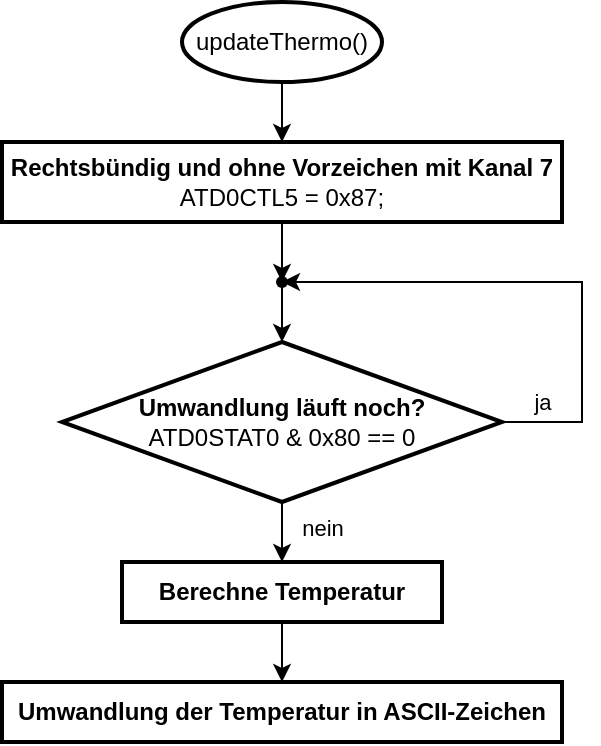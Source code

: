 <mxfile version="22.1.4" type="device">
  <diagram name="Page-1" id="nMwopR3PWUHDk6i8-2b6">
    <mxGraphModel dx="819" dy="462" grid="1" gridSize="10" guides="1" tooltips="1" connect="1" arrows="1" fold="1" page="1" pageScale="1" pageWidth="850" pageHeight="1100" math="0" shadow="0">
      <root>
        <mxCell id="0" />
        <mxCell id="1" parent="0" />
        <mxCell id="A61jdAnsFOeJqoYzrztl-4" value="" style="edgeStyle=orthogonalEdgeStyle;rounded=0;orthogonalLoop=1;jettySize=auto;html=1;" edge="1" parent="1" source="A61jdAnsFOeJqoYzrztl-2" target="A61jdAnsFOeJqoYzrztl-3">
          <mxGeometry relative="1" as="geometry" />
        </mxCell>
        <mxCell id="A61jdAnsFOeJqoYzrztl-2" value="updateThermo()" style="ellipse;whiteSpace=wrap;html=1;strokeWidth=2;" vertex="1" parent="1">
          <mxGeometry x="320" y="80" width="100" height="40" as="geometry" />
        </mxCell>
        <mxCell id="A61jdAnsFOeJqoYzrztl-3" value="&lt;div&gt;&lt;b&gt;Rechtsbündig und ohne Vorzeichen mit Kanal 7&lt;/b&gt;&lt;br&gt;&lt;/div&gt;&lt;div&gt;ATD0CTL5 = 0x87;&lt;/div&gt;" style="rounded=0;whiteSpace=wrap;html=1;strokeWidth=2;" vertex="1" parent="1">
          <mxGeometry x="230" y="150" width="280" height="40" as="geometry" />
        </mxCell>
        <mxCell id="A61jdAnsFOeJqoYzrztl-6" style="edgeStyle=orthogonalEdgeStyle;rounded=0;orthogonalLoop=1;jettySize=auto;html=1;" edge="1" parent="1" source="A61jdAnsFOeJqoYzrztl-5" target="A61jdAnsFOeJqoYzrztl-7">
          <mxGeometry relative="1" as="geometry">
            <mxPoint x="500" y="240" as="targetPoint" />
            <Array as="points">
              <mxPoint x="520" y="290" />
              <mxPoint x="520" y="220" />
            </Array>
          </mxGeometry>
        </mxCell>
        <mxCell id="A61jdAnsFOeJqoYzrztl-10" value="ja" style="edgeLabel;html=1;align=center;verticalAlign=middle;resizable=0;points=[];" vertex="1" connectable="0" parent="A61jdAnsFOeJqoYzrztl-6">
          <mxGeometry x="-0.825" y="1" relative="1" as="geometry">
            <mxPoint x="-3" y="-9" as="offset" />
          </mxGeometry>
        </mxCell>
        <mxCell id="A61jdAnsFOeJqoYzrztl-12" value="" style="edgeStyle=orthogonalEdgeStyle;rounded=0;orthogonalLoop=1;jettySize=auto;html=1;" edge="1" parent="1" source="A61jdAnsFOeJqoYzrztl-5" target="A61jdAnsFOeJqoYzrztl-11">
          <mxGeometry relative="1" as="geometry" />
        </mxCell>
        <mxCell id="A61jdAnsFOeJqoYzrztl-13" value="nein" style="edgeLabel;html=1;align=center;verticalAlign=middle;resizable=0;points=[];" vertex="1" connectable="0" parent="A61jdAnsFOeJqoYzrztl-12">
          <mxGeometry x="0.074" y="-1" relative="1" as="geometry">
            <mxPoint x="19" as="offset" />
          </mxGeometry>
        </mxCell>
        <mxCell id="A61jdAnsFOeJqoYzrztl-5" value="&lt;div&gt;&lt;b&gt;Umwandlung läuft noch?&lt;br&gt;&lt;/b&gt;&lt;/div&gt;&lt;div&gt;ATD0STAT0 &amp;amp; 0x80 == 0&lt;br&gt;&lt;/div&gt;" style="rhombus;whiteSpace=wrap;html=1;strokeWidth=2;" vertex="1" parent="1">
          <mxGeometry x="260" y="250" width="220" height="80" as="geometry" />
        </mxCell>
        <mxCell id="A61jdAnsFOeJqoYzrztl-8" value="" style="edgeStyle=orthogonalEdgeStyle;rounded=0;orthogonalLoop=1;jettySize=auto;html=1;" edge="1" parent="1" source="A61jdAnsFOeJqoYzrztl-7" target="A61jdAnsFOeJqoYzrztl-5">
          <mxGeometry relative="1" as="geometry" />
        </mxCell>
        <mxCell id="A61jdAnsFOeJqoYzrztl-7" value="" style="shape=waypoint;sketch=0;fillStyle=solid;size=6;pointerEvents=1;points=[];fillColor=none;resizable=0;rotatable=0;perimeter=centerPerimeter;snapToPoint=1;" vertex="1" parent="1">
          <mxGeometry x="360" y="210" width="20" height="20" as="geometry" />
        </mxCell>
        <mxCell id="A61jdAnsFOeJqoYzrztl-9" style="edgeStyle=orthogonalEdgeStyle;rounded=0;orthogonalLoop=1;jettySize=auto;html=1;entryX=0.65;entryY=0.4;entryDx=0;entryDy=0;entryPerimeter=0;" edge="1" parent="1" source="A61jdAnsFOeJqoYzrztl-3" target="A61jdAnsFOeJqoYzrztl-7">
          <mxGeometry relative="1" as="geometry" />
        </mxCell>
        <mxCell id="A61jdAnsFOeJqoYzrztl-17" value="" style="edgeStyle=orthogonalEdgeStyle;rounded=0;orthogonalLoop=1;jettySize=auto;html=1;" edge="1" parent="1" source="A61jdAnsFOeJqoYzrztl-11" target="A61jdAnsFOeJqoYzrztl-15">
          <mxGeometry relative="1" as="geometry" />
        </mxCell>
        <mxCell id="A61jdAnsFOeJqoYzrztl-11" value="&lt;div&gt;&lt;b&gt;Berechne Temperatur&lt;/b&gt;&lt;/div&gt;" style="rounded=0;whiteSpace=wrap;html=1;strokeWidth=2;" vertex="1" parent="1">
          <mxGeometry x="290" y="360" width="160" height="30" as="geometry" />
        </mxCell>
        <mxCell id="A61jdAnsFOeJqoYzrztl-15" value="&lt;b&gt;Umwandlung der Temperatur in ASCII-Zeichen&lt;/b&gt;" style="rounded=0;whiteSpace=wrap;html=1;strokeWidth=2;" vertex="1" parent="1">
          <mxGeometry x="230" y="420" width="280" height="30" as="geometry" />
        </mxCell>
      </root>
    </mxGraphModel>
  </diagram>
</mxfile>

